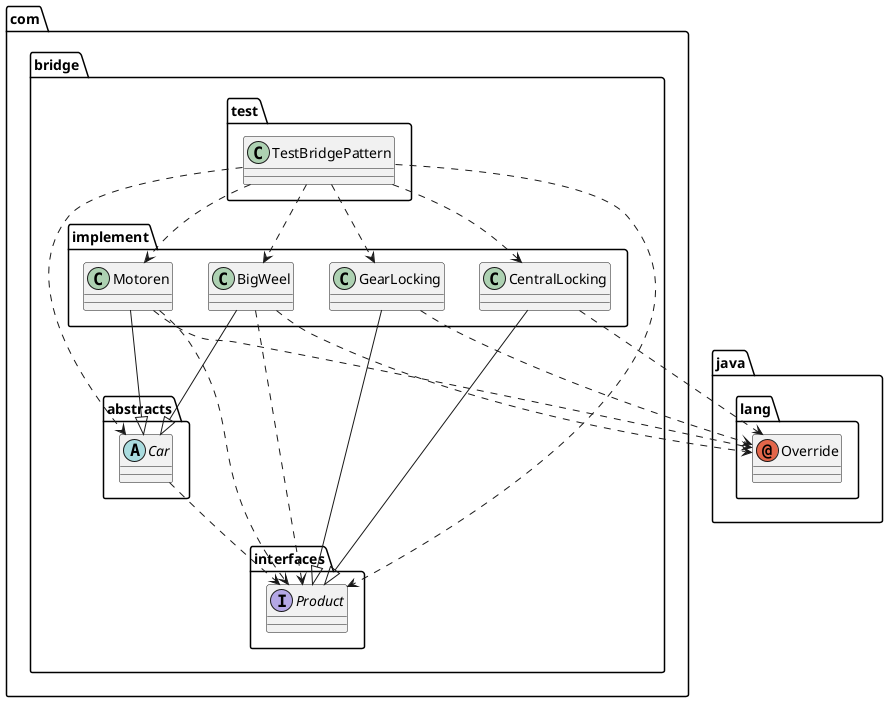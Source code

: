 @startuml
abstract class com.bridge.abstracts.Car
annotation java.lang.Override
class com.bridge.implement.BigWeel
class com.bridge.implement.CentralLocking
class com.bridge.implement.GearLocking
class com.bridge.implement.Motoren
class com.bridge.test.TestBridgePattern
interface com.bridge.interfaces.Product
com.bridge.abstracts.Car ..> com.bridge.interfaces.Product
com.bridge.implement.BigWeel --|> com.bridge.abstracts.Car
com.bridge.implement.BigWeel ..> java.lang.Override
com.bridge.implement.BigWeel ..> com.bridge.interfaces.Product
com.bridge.implement.CentralLocking ..> java.lang.Override
com.bridge.implement.CentralLocking --|> com.bridge.interfaces.Product
com.bridge.implement.GearLocking ..> java.lang.Override
com.bridge.implement.GearLocking --|> com.bridge.interfaces.Product
com.bridge.implement.Motoren --|> com.bridge.abstracts.Car
com.bridge.implement.Motoren ..> java.lang.Override
com.bridge.implement.Motoren ..> com.bridge.interfaces.Product
com.bridge.test.TestBridgePattern ..> com.bridge.abstracts.Car
com.bridge.test.TestBridgePattern ..> com.bridge.implement.BigWeel
com.bridge.test.TestBridgePattern ..> com.bridge.implement.CentralLocking
com.bridge.test.TestBridgePattern ..> com.bridge.implement.GearLocking
com.bridge.test.TestBridgePattern ..> com.bridge.implement.Motoren
com.bridge.test.TestBridgePattern ..> com.bridge.interfaces.Product
@enduml